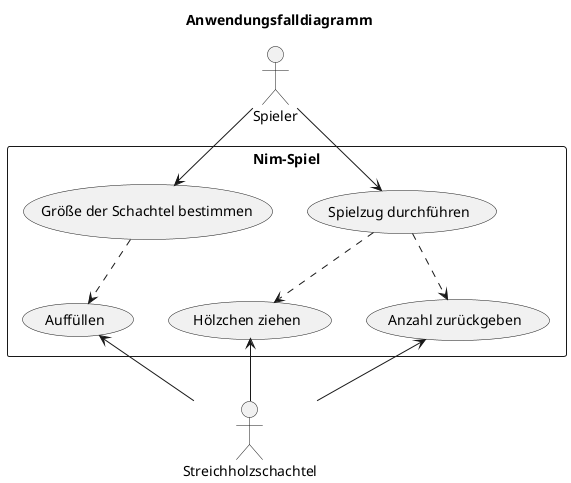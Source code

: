 @startuml

title Anwendungsfalldiagramm
skinparam monochrome true
top to bottom direction

:Spieler: as Player
:Streichholzschachtel: as Box

rectangle Nim-Spiel {
    (Auffüllen) as fillBox
    (Hölzchen ziehen) as drawMatch
    (Spielzug durchführen) as playTurn
    (Größe der Schachtel bestimmen) as setBox
    (Anzahl zurückgeben) as count
}

Box -up-> fillBox
Box -up-> drawMatch
Box --> count
Player --> playTurn
Player --> setBox

setBox ..> fillBox
playTurn ..> drawMatch
playTurn ..> count

@enduml